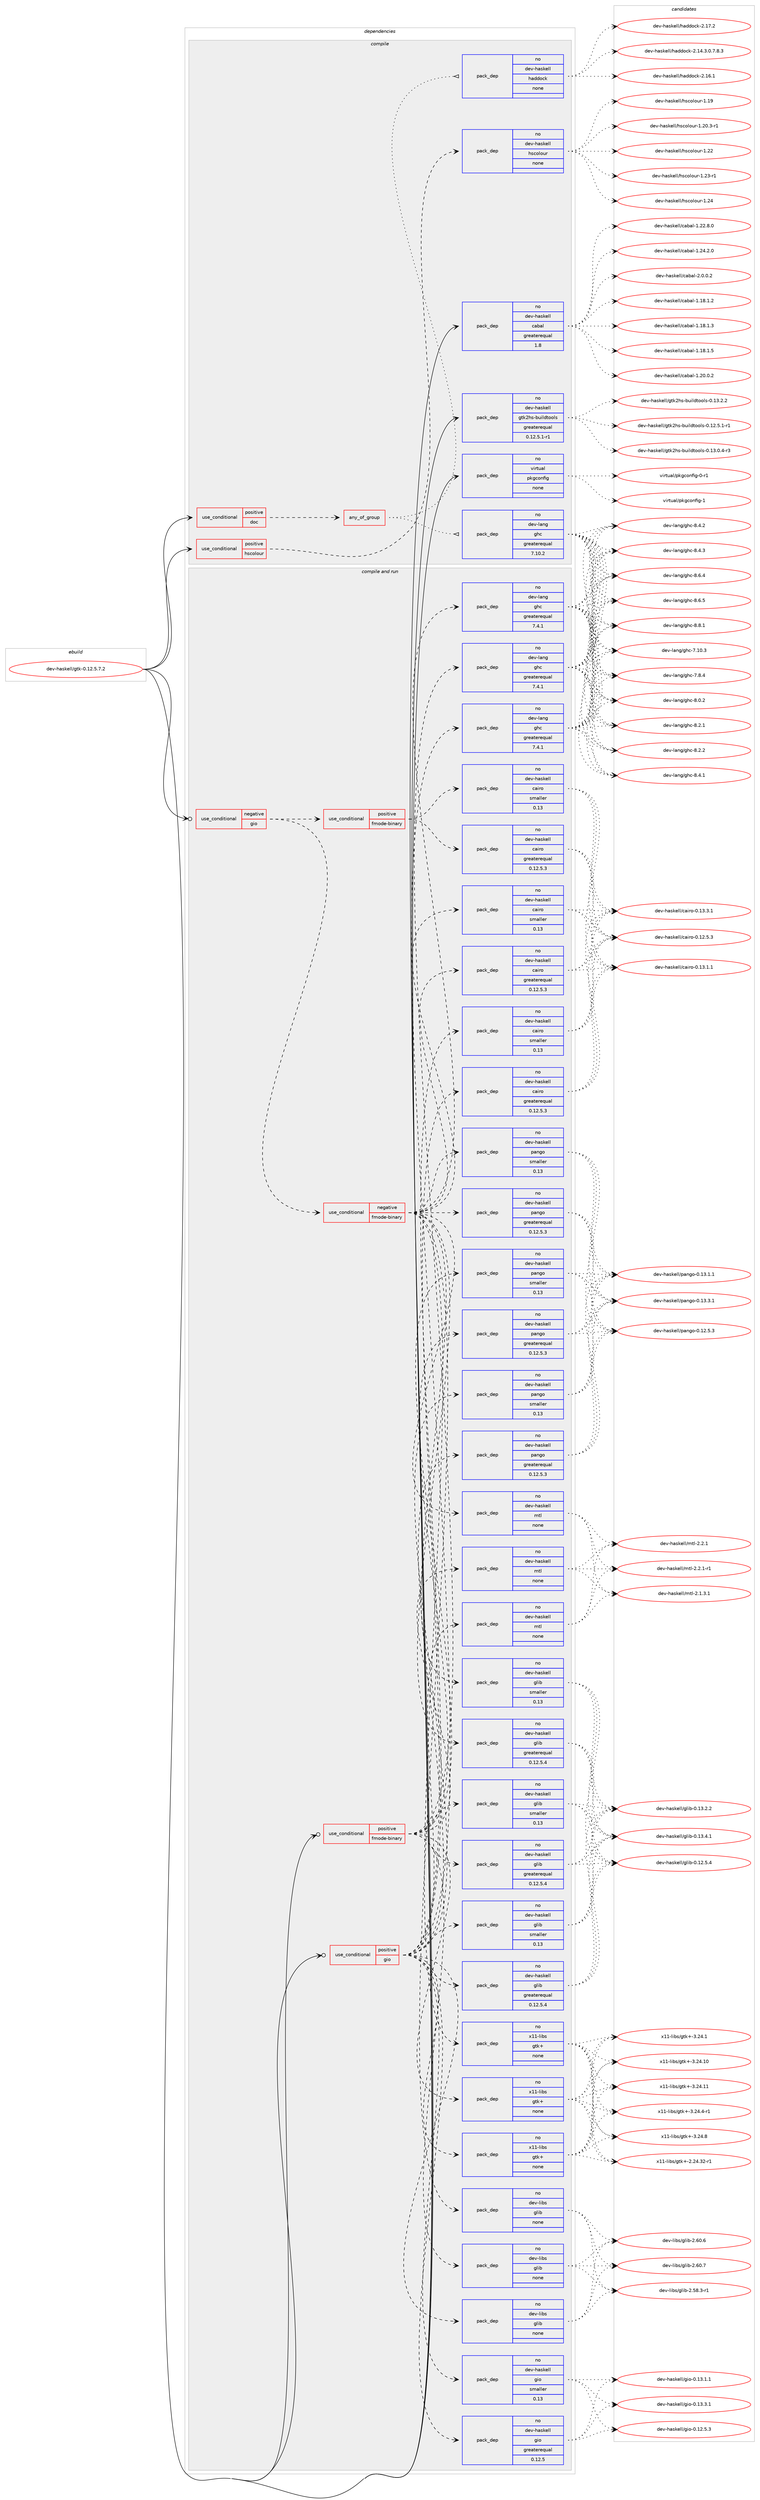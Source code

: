 digraph prolog {

# *************
# Graph options
# *************

newrank=true;
concentrate=true;
compound=true;
graph [rankdir=LR,fontname=Helvetica,fontsize=10,ranksep=1.5];#, ranksep=2.5, nodesep=0.2];
edge  [arrowhead=vee];
node  [fontname=Helvetica,fontsize=10];

# **********
# The ebuild
# **********

subgraph cluster_leftcol {
color=gray;
rank=same;
label=<<i>ebuild</i>>;
id [label="dev-haskell/gtk-0.12.5.7.2", color=red, width=4, href="../dev-haskell/gtk-0.12.5.7.2.svg"];
}

# ****************
# The dependencies
# ****************

subgraph cluster_midcol {
color=gray;
label=<<i>dependencies</i>>;
subgraph cluster_compile {
fillcolor="#eeeeee";
style=filled;
label=<<i>compile</i>>;
subgraph cond125857 {
dependency533388 [label=<<TABLE BORDER="0" CELLBORDER="1" CELLSPACING="0" CELLPADDING="4"><TR><TD ROWSPAN="3" CELLPADDING="10">use_conditional</TD></TR><TR><TD>positive</TD></TR><TR><TD>doc</TD></TR></TABLE>>, shape=none, color=red];
subgraph any9901 {
dependency533389 [label=<<TABLE BORDER="0" CELLBORDER="1" CELLSPACING="0" CELLPADDING="4"><TR><TD CELLPADDING="10">any_of_group</TD></TR></TABLE>>, shape=none, color=red];subgraph pack397273 {
dependency533390 [label=<<TABLE BORDER="0" CELLBORDER="1" CELLSPACING="0" CELLPADDING="4" WIDTH="220"><TR><TD ROWSPAN="6" CELLPADDING="30">pack_dep</TD></TR><TR><TD WIDTH="110">no</TD></TR><TR><TD>dev-haskell</TD></TR><TR><TD>haddock</TD></TR><TR><TD>none</TD></TR><TR><TD></TD></TR></TABLE>>, shape=none, color=blue];
}
dependency533389:e -> dependency533390:w [weight=20,style="dotted",arrowhead="oinv"];
subgraph pack397274 {
dependency533391 [label=<<TABLE BORDER="0" CELLBORDER="1" CELLSPACING="0" CELLPADDING="4" WIDTH="220"><TR><TD ROWSPAN="6" CELLPADDING="30">pack_dep</TD></TR><TR><TD WIDTH="110">no</TD></TR><TR><TD>dev-lang</TD></TR><TR><TD>ghc</TD></TR><TR><TD>greaterequal</TD></TR><TR><TD>7.10.2</TD></TR></TABLE>>, shape=none, color=blue];
}
dependency533389:e -> dependency533391:w [weight=20,style="dotted",arrowhead="oinv"];
}
dependency533388:e -> dependency533389:w [weight=20,style="dashed",arrowhead="vee"];
}
id:e -> dependency533388:w [weight=20,style="solid",arrowhead="vee"];
subgraph cond125858 {
dependency533392 [label=<<TABLE BORDER="0" CELLBORDER="1" CELLSPACING="0" CELLPADDING="4"><TR><TD ROWSPAN="3" CELLPADDING="10">use_conditional</TD></TR><TR><TD>positive</TD></TR><TR><TD>hscolour</TD></TR></TABLE>>, shape=none, color=red];
subgraph pack397275 {
dependency533393 [label=<<TABLE BORDER="0" CELLBORDER="1" CELLSPACING="0" CELLPADDING="4" WIDTH="220"><TR><TD ROWSPAN="6" CELLPADDING="30">pack_dep</TD></TR><TR><TD WIDTH="110">no</TD></TR><TR><TD>dev-haskell</TD></TR><TR><TD>hscolour</TD></TR><TR><TD>none</TD></TR><TR><TD></TD></TR></TABLE>>, shape=none, color=blue];
}
dependency533392:e -> dependency533393:w [weight=20,style="dashed",arrowhead="vee"];
}
id:e -> dependency533392:w [weight=20,style="solid",arrowhead="vee"];
subgraph pack397276 {
dependency533394 [label=<<TABLE BORDER="0" CELLBORDER="1" CELLSPACING="0" CELLPADDING="4" WIDTH="220"><TR><TD ROWSPAN="6" CELLPADDING="30">pack_dep</TD></TR><TR><TD WIDTH="110">no</TD></TR><TR><TD>dev-haskell</TD></TR><TR><TD>cabal</TD></TR><TR><TD>greaterequal</TD></TR><TR><TD>1.8</TD></TR></TABLE>>, shape=none, color=blue];
}
id:e -> dependency533394:w [weight=20,style="solid",arrowhead="vee"];
subgraph pack397277 {
dependency533395 [label=<<TABLE BORDER="0" CELLBORDER="1" CELLSPACING="0" CELLPADDING="4" WIDTH="220"><TR><TD ROWSPAN="6" CELLPADDING="30">pack_dep</TD></TR><TR><TD WIDTH="110">no</TD></TR><TR><TD>dev-haskell</TD></TR><TR><TD>gtk2hs-buildtools</TD></TR><TR><TD>greaterequal</TD></TR><TR><TD>0.12.5.1-r1</TD></TR></TABLE>>, shape=none, color=blue];
}
id:e -> dependency533395:w [weight=20,style="solid",arrowhead="vee"];
subgraph pack397278 {
dependency533396 [label=<<TABLE BORDER="0" CELLBORDER="1" CELLSPACING="0" CELLPADDING="4" WIDTH="220"><TR><TD ROWSPAN="6" CELLPADDING="30">pack_dep</TD></TR><TR><TD WIDTH="110">no</TD></TR><TR><TD>virtual</TD></TR><TR><TD>pkgconfig</TD></TR><TR><TD>none</TD></TR><TR><TD></TD></TR></TABLE>>, shape=none, color=blue];
}
id:e -> dependency533396:w [weight=20,style="solid",arrowhead="vee"];
}
subgraph cluster_compileandrun {
fillcolor="#eeeeee";
style=filled;
label=<<i>compile and run</i>>;
subgraph cond125859 {
dependency533397 [label=<<TABLE BORDER="0" CELLBORDER="1" CELLSPACING="0" CELLPADDING="4"><TR><TD ROWSPAN="3" CELLPADDING="10">use_conditional</TD></TR><TR><TD>negative</TD></TR><TR><TD>gio</TD></TR></TABLE>>, shape=none, color=red];
subgraph cond125860 {
dependency533398 [label=<<TABLE BORDER="0" CELLBORDER="1" CELLSPACING="0" CELLPADDING="4"><TR><TD ROWSPAN="3" CELLPADDING="10">use_conditional</TD></TR><TR><TD>positive</TD></TR><TR><TD>fmode-binary</TD></TR></TABLE>>, shape=none, color=red];
subgraph pack397279 {
dependency533399 [label=<<TABLE BORDER="0" CELLBORDER="1" CELLSPACING="0" CELLPADDING="4" WIDTH="220"><TR><TD ROWSPAN="6" CELLPADDING="30">pack_dep</TD></TR><TR><TD WIDTH="110">no</TD></TR><TR><TD>dev-haskell</TD></TR><TR><TD>cairo</TD></TR><TR><TD>greaterequal</TD></TR><TR><TD>0.12.5.3</TD></TR></TABLE>>, shape=none, color=blue];
}
dependency533398:e -> dependency533399:w [weight=20,style="dashed",arrowhead="vee"];
subgraph pack397280 {
dependency533400 [label=<<TABLE BORDER="0" CELLBORDER="1" CELLSPACING="0" CELLPADDING="4" WIDTH="220"><TR><TD ROWSPAN="6" CELLPADDING="30">pack_dep</TD></TR><TR><TD WIDTH="110">no</TD></TR><TR><TD>dev-haskell</TD></TR><TR><TD>cairo</TD></TR><TR><TD>smaller</TD></TR><TR><TD>0.13</TD></TR></TABLE>>, shape=none, color=blue];
}
dependency533398:e -> dependency533400:w [weight=20,style="dashed",arrowhead="vee"];
}
dependency533397:e -> dependency533398:w [weight=20,style="dashed",arrowhead="vee"];
subgraph cond125861 {
dependency533401 [label=<<TABLE BORDER="0" CELLBORDER="1" CELLSPACING="0" CELLPADDING="4"><TR><TD ROWSPAN="3" CELLPADDING="10">use_conditional</TD></TR><TR><TD>negative</TD></TR><TR><TD>fmode-binary</TD></TR></TABLE>>, shape=none, color=red];
subgraph pack397281 {
dependency533402 [label=<<TABLE BORDER="0" CELLBORDER="1" CELLSPACING="0" CELLPADDING="4" WIDTH="220"><TR><TD ROWSPAN="6" CELLPADDING="30">pack_dep</TD></TR><TR><TD WIDTH="110">no</TD></TR><TR><TD>dev-haskell</TD></TR><TR><TD>cairo</TD></TR><TR><TD>greaterequal</TD></TR><TR><TD>0.12.5.3</TD></TR></TABLE>>, shape=none, color=blue];
}
dependency533401:e -> dependency533402:w [weight=20,style="dashed",arrowhead="vee"];
subgraph pack397282 {
dependency533403 [label=<<TABLE BORDER="0" CELLBORDER="1" CELLSPACING="0" CELLPADDING="4" WIDTH="220"><TR><TD ROWSPAN="6" CELLPADDING="30">pack_dep</TD></TR><TR><TD WIDTH="110">no</TD></TR><TR><TD>dev-haskell</TD></TR><TR><TD>cairo</TD></TR><TR><TD>smaller</TD></TR><TR><TD>0.13</TD></TR></TABLE>>, shape=none, color=blue];
}
dependency533401:e -> dependency533403:w [weight=20,style="dashed",arrowhead="vee"];
subgraph pack397283 {
dependency533404 [label=<<TABLE BORDER="0" CELLBORDER="1" CELLSPACING="0" CELLPADDING="4" WIDTH="220"><TR><TD ROWSPAN="6" CELLPADDING="30">pack_dep</TD></TR><TR><TD WIDTH="110">no</TD></TR><TR><TD>dev-haskell</TD></TR><TR><TD>glib</TD></TR><TR><TD>greaterequal</TD></TR><TR><TD>0.12.5.4</TD></TR></TABLE>>, shape=none, color=blue];
}
dependency533401:e -> dependency533404:w [weight=20,style="dashed",arrowhead="vee"];
subgraph pack397284 {
dependency533405 [label=<<TABLE BORDER="0" CELLBORDER="1" CELLSPACING="0" CELLPADDING="4" WIDTH="220"><TR><TD ROWSPAN="6" CELLPADDING="30">pack_dep</TD></TR><TR><TD WIDTH="110">no</TD></TR><TR><TD>dev-haskell</TD></TR><TR><TD>glib</TD></TR><TR><TD>smaller</TD></TR><TR><TD>0.13</TD></TR></TABLE>>, shape=none, color=blue];
}
dependency533401:e -> dependency533405:w [weight=20,style="dashed",arrowhead="vee"];
subgraph pack397285 {
dependency533406 [label=<<TABLE BORDER="0" CELLBORDER="1" CELLSPACING="0" CELLPADDING="4" WIDTH="220"><TR><TD ROWSPAN="6" CELLPADDING="30">pack_dep</TD></TR><TR><TD WIDTH="110">no</TD></TR><TR><TD>dev-haskell</TD></TR><TR><TD>mtl</TD></TR><TR><TD>none</TD></TR><TR><TD></TD></TR></TABLE>>, shape=none, color=blue];
}
dependency533401:e -> dependency533406:w [weight=20,style="dashed",arrowhead="vee"];
subgraph pack397286 {
dependency533407 [label=<<TABLE BORDER="0" CELLBORDER="1" CELLSPACING="0" CELLPADDING="4" WIDTH="220"><TR><TD ROWSPAN="6" CELLPADDING="30">pack_dep</TD></TR><TR><TD WIDTH="110">no</TD></TR><TR><TD>dev-haskell</TD></TR><TR><TD>pango</TD></TR><TR><TD>greaterequal</TD></TR><TR><TD>0.12.5.3</TD></TR></TABLE>>, shape=none, color=blue];
}
dependency533401:e -> dependency533407:w [weight=20,style="dashed",arrowhead="vee"];
subgraph pack397287 {
dependency533408 [label=<<TABLE BORDER="0" CELLBORDER="1" CELLSPACING="0" CELLPADDING="4" WIDTH="220"><TR><TD ROWSPAN="6" CELLPADDING="30">pack_dep</TD></TR><TR><TD WIDTH="110">no</TD></TR><TR><TD>dev-haskell</TD></TR><TR><TD>pango</TD></TR><TR><TD>smaller</TD></TR><TR><TD>0.13</TD></TR></TABLE>>, shape=none, color=blue];
}
dependency533401:e -> dependency533408:w [weight=20,style="dashed",arrowhead="vee"];
subgraph pack397288 {
dependency533409 [label=<<TABLE BORDER="0" CELLBORDER="1" CELLSPACING="0" CELLPADDING="4" WIDTH="220"><TR><TD ROWSPAN="6" CELLPADDING="30">pack_dep</TD></TR><TR><TD WIDTH="110">no</TD></TR><TR><TD>dev-lang</TD></TR><TR><TD>ghc</TD></TR><TR><TD>greaterequal</TD></TR><TR><TD>7.4.1</TD></TR></TABLE>>, shape=none, color=blue];
}
dependency533401:e -> dependency533409:w [weight=20,style="dashed",arrowhead="vee"];
subgraph pack397289 {
dependency533410 [label=<<TABLE BORDER="0" CELLBORDER="1" CELLSPACING="0" CELLPADDING="4" WIDTH="220"><TR><TD ROWSPAN="6" CELLPADDING="30">pack_dep</TD></TR><TR><TD WIDTH="110">no</TD></TR><TR><TD>dev-libs</TD></TR><TR><TD>glib</TD></TR><TR><TD>none</TD></TR><TR><TD></TD></TR></TABLE>>, shape=none, color=blue];
}
dependency533401:e -> dependency533410:w [weight=20,style="dashed",arrowhead="vee"];
subgraph pack397290 {
dependency533411 [label=<<TABLE BORDER="0" CELLBORDER="1" CELLSPACING="0" CELLPADDING="4" WIDTH="220"><TR><TD ROWSPAN="6" CELLPADDING="30">pack_dep</TD></TR><TR><TD WIDTH="110">no</TD></TR><TR><TD>x11-libs</TD></TR><TR><TD>gtk+</TD></TR><TR><TD>none</TD></TR><TR><TD></TD></TR></TABLE>>, shape=none, color=blue];
}
dependency533401:e -> dependency533411:w [weight=20,style="dashed",arrowhead="vee"];
}
dependency533397:e -> dependency533401:w [weight=20,style="dashed",arrowhead="vee"];
}
id:e -> dependency533397:w [weight=20,style="solid",arrowhead="odotvee"];
subgraph cond125862 {
dependency533412 [label=<<TABLE BORDER="0" CELLBORDER="1" CELLSPACING="0" CELLPADDING="4"><TR><TD ROWSPAN="3" CELLPADDING="10">use_conditional</TD></TR><TR><TD>positive</TD></TR><TR><TD>fmode-binary</TD></TR></TABLE>>, shape=none, color=red];
subgraph pack397291 {
dependency533413 [label=<<TABLE BORDER="0" CELLBORDER="1" CELLSPACING="0" CELLPADDING="4" WIDTH="220"><TR><TD ROWSPAN="6" CELLPADDING="30">pack_dep</TD></TR><TR><TD WIDTH="110">no</TD></TR><TR><TD>dev-haskell</TD></TR><TR><TD>glib</TD></TR><TR><TD>greaterequal</TD></TR><TR><TD>0.12.5.4</TD></TR></TABLE>>, shape=none, color=blue];
}
dependency533412:e -> dependency533413:w [weight=20,style="dashed",arrowhead="vee"];
subgraph pack397292 {
dependency533414 [label=<<TABLE BORDER="0" CELLBORDER="1" CELLSPACING="0" CELLPADDING="4" WIDTH="220"><TR><TD ROWSPAN="6" CELLPADDING="30">pack_dep</TD></TR><TR><TD WIDTH="110">no</TD></TR><TR><TD>dev-haskell</TD></TR><TR><TD>glib</TD></TR><TR><TD>smaller</TD></TR><TR><TD>0.13</TD></TR></TABLE>>, shape=none, color=blue];
}
dependency533412:e -> dependency533414:w [weight=20,style="dashed",arrowhead="vee"];
subgraph pack397293 {
dependency533415 [label=<<TABLE BORDER="0" CELLBORDER="1" CELLSPACING="0" CELLPADDING="4" WIDTH="220"><TR><TD ROWSPAN="6" CELLPADDING="30">pack_dep</TD></TR><TR><TD WIDTH="110">no</TD></TR><TR><TD>dev-haskell</TD></TR><TR><TD>mtl</TD></TR><TR><TD>none</TD></TR><TR><TD></TD></TR></TABLE>>, shape=none, color=blue];
}
dependency533412:e -> dependency533415:w [weight=20,style="dashed",arrowhead="vee"];
subgraph pack397294 {
dependency533416 [label=<<TABLE BORDER="0" CELLBORDER="1" CELLSPACING="0" CELLPADDING="4" WIDTH="220"><TR><TD ROWSPAN="6" CELLPADDING="30">pack_dep</TD></TR><TR><TD WIDTH="110">no</TD></TR><TR><TD>dev-haskell</TD></TR><TR><TD>pango</TD></TR><TR><TD>greaterequal</TD></TR><TR><TD>0.12.5.3</TD></TR></TABLE>>, shape=none, color=blue];
}
dependency533412:e -> dependency533416:w [weight=20,style="dashed",arrowhead="vee"];
subgraph pack397295 {
dependency533417 [label=<<TABLE BORDER="0" CELLBORDER="1" CELLSPACING="0" CELLPADDING="4" WIDTH="220"><TR><TD ROWSPAN="6" CELLPADDING="30">pack_dep</TD></TR><TR><TD WIDTH="110">no</TD></TR><TR><TD>dev-haskell</TD></TR><TR><TD>pango</TD></TR><TR><TD>smaller</TD></TR><TR><TD>0.13</TD></TR></TABLE>>, shape=none, color=blue];
}
dependency533412:e -> dependency533417:w [weight=20,style="dashed",arrowhead="vee"];
subgraph pack397296 {
dependency533418 [label=<<TABLE BORDER="0" CELLBORDER="1" CELLSPACING="0" CELLPADDING="4" WIDTH="220"><TR><TD ROWSPAN="6" CELLPADDING="30">pack_dep</TD></TR><TR><TD WIDTH="110">no</TD></TR><TR><TD>dev-lang</TD></TR><TR><TD>ghc</TD></TR><TR><TD>greaterequal</TD></TR><TR><TD>7.4.1</TD></TR></TABLE>>, shape=none, color=blue];
}
dependency533412:e -> dependency533418:w [weight=20,style="dashed",arrowhead="vee"];
subgraph pack397297 {
dependency533419 [label=<<TABLE BORDER="0" CELLBORDER="1" CELLSPACING="0" CELLPADDING="4" WIDTH="220"><TR><TD ROWSPAN="6" CELLPADDING="30">pack_dep</TD></TR><TR><TD WIDTH="110">no</TD></TR><TR><TD>dev-libs</TD></TR><TR><TD>glib</TD></TR><TR><TD>none</TD></TR><TR><TD></TD></TR></TABLE>>, shape=none, color=blue];
}
dependency533412:e -> dependency533419:w [weight=20,style="dashed",arrowhead="vee"];
subgraph pack397298 {
dependency533420 [label=<<TABLE BORDER="0" CELLBORDER="1" CELLSPACING="0" CELLPADDING="4" WIDTH="220"><TR><TD ROWSPAN="6" CELLPADDING="30">pack_dep</TD></TR><TR><TD WIDTH="110">no</TD></TR><TR><TD>x11-libs</TD></TR><TR><TD>gtk+</TD></TR><TR><TD>none</TD></TR><TR><TD></TD></TR></TABLE>>, shape=none, color=blue];
}
dependency533412:e -> dependency533420:w [weight=20,style="dashed",arrowhead="vee"];
}
id:e -> dependency533412:w [weight=20,style="solid",arrowhead="odotvee"];
subgraph cond125863 {
dependency533421 [label=<<TABLE BORDER="0" CELLBORDER="1" CELLSPACING="0" CELLPADDING="4"><TR><TD ROWSPAN="3" CELLPADDING="10">use_conditional</TD></TR><TR><TD>positive</TD></TR><TR><TD>gio</TD></TR></TABLE>>, shape=none, color=red];
subgraph pack397299 {
dependency533422 [label=<<TABLE BORDER="0" CELLBORDER="1" CELLSPACING="0" CELLPADDING="4" WIDTH="220"><TR><TD ROWSPAN="6" CELLPADDING="30">pack_dep</TD></TR><TR><TD WIDTH="110">no</TD></TR><TR><TD>dev-haskell</TD></TR><TR><TD>cairo</TD></TR><TR><TD>greaterequal</TD></TR><TR><TD>0.12.5.3</TD></TR></TABLE>>, shape=none, color=blue];
}
dependency533421:e -> dependency533422:w [weight=20,style="dashed",arrowhead="vee"];
subgraph pack397300 {
dependency533423 [label=<<TABLE BORDER="0" CELLBORDER="1" CELLSPACING="0" CELLPADDING="4" WIDTH="220"><TR><TD ROWSPAN="6" CELLPADDING="30">pack_dep</TD></TR><TR><TD WIDTH="110">no</TD></TR><TR><TD>dev-haskell</TD></TR><TR><TD>cairo</TD></TR><TR><TD>smaller</TD></TR><TR><TD>0.13</TD></TR></TABLE>>, shape=none, color=blue];
}
dependency533421:e -> dependency533423:w [weight=20,style="dashed",arrowhead="vee"];
subgraph pack397301 {
dependency533424 [label=<<TABLE BORDER="0" CELLBORDER="1" CELLSPACING="0" CELLPADDING="4" WIDTH="220"><TR><TD ROWSPAN="6" CELLPADDING="30">pack_dep</TD></TR><TR><TD WIDTH="110">no</TD></TR><TR><TD>dev-haskell</TD></TR><TR><TD>gio</TD></TR><TR><TD>greaterequal</TD></TR><TR><TD>0.12.5</TD></TR></TABLE>>, shape=none, color=blue];
}
dependency533421:e -> dependency533424:w [weight=20,style="dashed",arrowhead="vee"];
subgraph pack397302 {
dependency533425 [label=<<TABLE BORDER="0" CELLBORDER="1" CELLSPACING="0" CELLPADDING="4" WIDTH="220"><TR><TD ROWSPAN="6" CELLPADDING="30">pack_dep</TD></TR><TR><TD WIDTH="110">no</TD></TR><TR><TD>dev-haskell</TD></TR><TR><TD>gio</TD></TR><TR><TD>smaller</TD></TR><TR><TD>0.13</TD></TR></TABLE>>, shape=none, color=blue];
}
dependency533421:e -> dependency533425:w [weight=20,style="dashed",arrowhead="vee"];
subgraph pack397303 {
dependency533426 [label=<<TABLE BORDER="0" CELLBORDER="1" CELLSPACING="0" CELLPADDING="4" WIDTH="220"><TR><TD ROWSPAN="6" CELLPADDING="30">pack_dep</TD></TR><TR><TD WIDTH="110">no</TD></TR><TR><TD>dev-haskell</TD></TR><TR><TD>glib</TD></TR><TR><TD>greaterequal</TD></TR><TR><TD>0.12.5.4</TD></TR></TABLE>>, shape=none, color=blue];
}
dependency533421:e -> dependency533426:w [weight=20,style="dashed",arrowhead="vee"];
subgraph pack397304 {
dependency533427 [label=<<TABLE BORDER="0" CELLBORDER="1" CELLSPACING="0" CELLPADDING="4" WIDTH="220"><TR><TD ROWSPAN="6" CELLPADDING="30">pack_dep</TD></TR><TR><TD WIDTH="110">no</TD></TR><TR><TD>dev-haskell</TD></TR><TR><TD>glib</TD></TR><TR><TD>smaller</TD></TR><TR><TD>0.13</TD></TR></TABLE>>, shape=none, color=blue];
}
dependency533421:e -> dependency533427:w [weight=20,style="dashed",arrowhead="vee"];
subgraph pack397305 {
dependency533428 [label=<<TABLE BORDER="0" CELLBORDER="1" CELLSPACING="0" CELLPADDING="4" WIDTH="220"><TR><TD ROWSPAN="6" CELLPADDING="30">pack_dep</TD></TR><TR><TD WIDTH="110">no</TD></TR><TR><TD>dev-haskell</TD></TR><TR><TD>mtl</TD></TR><TR><TD>none</TD></TR><TR><TD></TD></TR></TABLE>>, shape=none, color=blue];
}
dependency533421:e -> dependency533428:w [weight=20,style="dashed",arrowhead="vee"];
subgraph pack397306 {
dependency533429 [label=<<TABLE BORDER="0" CELLBORDER="1" CELLSPACING="0" CELLPADDING="4" WIDTH="220"><TR><TD ROWSPAN="6" CELLPADDING="30">pack_dep</TD></TR><TR><TD WIDTH="110">no</TD></TR><TR><TD>dev-haskell</TD></TR><TR><TD>pango</TD></TR><TR><TD>greaterequal</TD></TR><TR><TD>0.12.5.3</TD></TR></TABLE>>, shape=none, color=blue];
}
dependency533421:e -> dependency533429:w [weight=20,style="dashed",arrowhead="vee"];
subgraph pack397307 {
dependency533430 [label=<<TABLE BORDER="0" CELLBORDER="1" CELLSPACING="0" CELLPADDING="4" WIDTH="220"><TR><TD ROWSPAN="6" CELLPADDING="30">pack_dep</TD></TR><TR><TD WIDTH="110">no</TD></TR><TR><TD>dev-haskell</TD></TR><TR><TD>pango</TD></TR><TR><TD>smaller</TD></TR><TR><TD>0.13</TD></TR></TABLE>>, shape=none, color=blue];
}
dependency533421:e -> dependency533430:w [weight=20,style="dashed",arrowhead="vee"];
subgraph pack397308 {
dependency533431 [label=<<TABLE BORDER="0" CELLBORDER="1" CELLSPACING="0" CELLPADDING="4" WIDTH="220"><TR><TD ROWSPAN="6" CELLPADDING="30">pack_dep</TD></TR><TR><TD WIDTH="110">no</TD></TR><TR><TD>dev-lang</TD></TR><TR><TD>ghc</TD></TR><TR><TD>greaterequal</TD></TR><TR><TD>7.4.1</TD></TR></TABLE>>, shape=none, color=blue];
}
dependency533421:e -> dependency533431:w [weight=20,style="dashed",arrowhead="vee"];
subgraph pack397309 {
dependency533432 [label=<<TABLE BORDER="0" CELLBORDER="1" CELLSPACING="0" CELLPADDING="4" WIDTH="220"><TR><TD ROWSPAN="6" CELLPADDING="30">pack_dep</TD></TR><TR><TD WIDTH="110">no</TD></TR><TR><TD>dev-libs</TD></TR><TR><TD>glib</TD></TR><TR><TD>none</TD></TR><TR><TD></TD></TR></TABLE>>, shape=none, color=blue];
}
dependency533421:e -> dependency533432:w [weight=20,style="dashed",arrowhead="vee"];
subgraph pack397310 {
dependency533433 [label=<<TABLE BORDER="0" CELLBORDER="1" CELLSPACING="0" CELLPADDING="4" WIDTH="220"><TR><TD ROWSPAN="6" CELLPADDING="30">pack_dep</TD></TR><TR><TD WIDTH="110">no</TD></TR><TR><TD>x11-libs</TD></TR><TR><TD>gtk+</TD></TR><TR><TD>none</TD></TR><TR><TD></TD></TR></TABLE>>, shape=none, color=blue];
}
dependency533421:e -> dependency533433:w [weight=20,style="dashed",arrowhead="vee"];
}
id:e -> dependency533421:w [weight=20,style="solid",arrowhead="odotvee"];
}
subgraph cluster_run {
fillcolor="#eeeeee";
style=filled;
label=<<i>run</i>>;
}
}

# **************
# The candidates
# **************

subgraph cluster_choices {
rank=same;
color=gray;
label=<<i>candidates</i>>;

subgraph choice397273 {
color=black;
nodesep=1;
choice1001011184510497115107101108108471049710010011199107455046495246514648465546564651 [label="dev-haskell/haddock-2.14.3.0.7.8.3", color=red, width=4,href="../dev-haskell/haddock-2.14.3.0.7.8.3.svg"];
choice100101118451049711510710110810847104971001001119910745504649544649 [label="dev-haskell/haddock-2.16.1", color=red, width=4,href="../dev-haskell/haddock-2.16.1.svg"];
choice100101118451049711510710110810847104971001001119910745504649554650 [label="dev-haskell/haddock-2.17.2", color=red, width=4,href="../dev-haskell/haddock-2.17.2.svg"];
dependency533390:e -> choice1001011184510497115107101108108471049710010011199107455046495246514648465546564651:w [style=dotted,weight="100"];
dependency533390:e -> choice100101118451049711510710110810847104971001001119910745504649544649:w [style=dotted,weight="100"];
dependency533390:e -> choice100101118451049711510710110810847104971001001119910745504649554650:w [style=dotted,weight="100"];
}
subgraph choice397274 {
color=black;
nodesep=1;
choice1001011184510897110103471031049945554649484651 [label="dev-lang/ghc-7.10.3", color=red, width=4,href="../dev-lang/ghc-7.10.3.svg"];
choice10010111845108971101034710310499455546564652 [label="dev-lang/ghc-7.8.4", color=red, width=4,href="../dev-lang/ghc-7.8.4.svg"];
choice10010111845108971101034710310499455646484650 [label="dev-lang/ghc-8.0.2", color=red, width=4,href="../dev-lang/ghc-8.0.2.svg"];
choice10010111845108971101034710310499455646504649 [label="dev-lang/ghc-8.2.1", color=red, width=4,href="../dev-lang/ghc-8.2.1.svg"];
choice10010111845108971101034710310499455646504650 [label="dev-lang/ghc-8.2.2", color=red, width=4,href="../dev-lang/ghc-8.2.2.svg"];
choice10010111845108971101034710310499455646524649 [label="dev-lang/ghc-8.4.1", color=red, width=4,href="../dev-lang/ghc-8.4.1.svg"];
choice10010111845108971101034710310499455646524650 [label="dev-lang/ghc-8.4.2", color=red, width=4,href="../dev-lang/ghc-8.4.2.svg"];
choice10010111845108971101034710310499455646524651 [label="dev-lang/ghc-8.4.3", color=red, width=4,href="../dev-lang/ghc-8.4.3.svg"];
choice10010111845108971101034710310499455646544652 [label="dev-lang/ghc-8.6.4", color=red, width=4,href="../dev-lang/ghc-8.6.4.svg"];
choice10010111845108971101034710310499455646544653 [label="dev-lang/ghc-8.6.5", color=red, width=4,href="../dev-lang/ghc-8.6.5.svg"];
choice10010111845108971101034710310499455646564649 [label="dev-lang/ghc-8.8.1", color=red, width=4,href="../dev-lang/ghc-8.8.1.svg"];
dependency533391:e -> choice1001011184510897110103471031049945554649484651:w [style=dotted,weight="100"];
dependency533391:e -> choice10010111845108971101034710310499455546564652:w [style=dotted,weight="100"];
dependency533391:e -> choice10010111845108971101034710310499455646484650:w [style=dotted,weight="100"];
dependency533391:e -> choice10010111845108971101034710310499455646504649:w [style=dotted,weight="100"];
dependency533391:e -> choice10010111845108971101034710310499455646504650:w [style=dotted,weight="100"];
dependency533391:e -> choice10010111845108971101034710310499455646524649:w [style=dotted,weight="100"];
dependency533391:e -> choice10010111845108971101034710310499455646524650:w [style=dotted,weight="100"];
dependency533391:e -> choice10010111845108971101034710310499455646524651:w [style=dotted,weight="100"];
dependency533391:e -> choice10010111845108971101034710310499455646544652:w [style=dotted,weight="100"];
dependency533391:e -> choice10010111845108971101034710310499455646544653:w [style=dotted,weight="100"];
dependency533391:e -> choice10010111845108971101034710310499455646564649:w [style=dotted,weight="100"];
}
subgraph choice397275 {
color=black;
nodesep=1;
choice100101118451049711510710110810847104115991111081111171144549464957 [label="dev-haskell/hscolour-1.19", color=red, width=4,href="../dev-haskell/hscolour-1.19.svg"];
choice10010111845104971151071011081084710411599111108111117114454946504846514511449 [label="dev-haskell/hscolour-1.20.3-r1", color=red, width=4,href="../dev-haskell/hscolour-1.20.3-r1.svg"];
choice100101118451049711510710110810847104115991111081111171144549465050 [label="dev-haskell/hscolour-1.22", color=red, width=4,href="../dev-haskell/hscolour-1.22.svg"];
choice1001011184510497115107101108108471041159911110811111711445494650514511449 [label="dev-haskell/hscolour-1.23-r1", color=red, width=4,href="../dev-haskell/hscolour-1.23-r1.svg"];
choice100101118451049711510710110810847104115991111081111171144549465052 [label="dev-haskell/hscolour-1.24", color=red, width=4,href="../dev-haskell/hscolour-1.24.svg"];
dependency533393:e -> choice100101118451049711510710110810847104115991111081111171144549464957:w [style=dotted,weight="100"];
dependency533393:e -> choice10010111845104971151071011081084710411599111108111117114454946504846514511449:w [style=dotted,weight="100"];
dependency533393:e -> choice100101118451049711510710110810847104115991111081111171144549465050:w [style=dotted,weight="100"];
dependency533393:e -> choice1001011184510497115107101108108471041159911110811111711445494650514511449:w [style=dotted,weight="100"];
dependency533393:e -> choice100101118451049711510710110810847104115991111081111171144549465052:w [style=dotted,weight="100"];
}
subgraph choice397276 {
color=black;
nodesep=1;
choice10010111845104971151071011081084799979897108454946495646494650 [label="dev-haskell/cabal-1.18.1.2", color=red, width=4,href="../dev-haskell/cabal-1.18.1.2.svg"];
choice10010111845104971151071011081084799979897108454946495646494651 [label="dev-haskell/cabal-1.18.1.3", color=red, width=4,href="../dev-haskell/cabal-1.18.1.3.svg"];
choice10010111845104971151071011081084799979897108454946495646494653 [label="dev-haskell/cabal-1.18.1.5", color=red, width=4,href="../dev-haskell/cabal-1.18.1.5.svg"];
choice10010111845104971151071011081084799979897108454946504846484650 [label="dev-haskell/cabal-1.20.0.2", color=red, width=4,href="../dev-haskell/cabal-1.20.0.2.svg"];
choice10010111845104971151071011081084799979897108454946505046564648 [label="dev-haskell/cabal-1.22.8.0", color=red, width=4,href="../dev-haskell/cabal-1.22.8.0.svg"];
choice10010111845104971151071011081084799979897108454946505246504648 [label="dev-haskell/cabal-1.24.2.0", color=red, width=4,href="../dev-haskell/cabal-1.24.2.0.svg"];
choice100101118451049711510710110810847999798971084550464846484650 [label="dev-haskell/cabal-2.0.0.2", color=red, width=4,href="../dev-haskell/cabal-2.0.0.2.svg"];
dependency533394:e -> choice10010111845104971151071011081084799979897108454946495646494650:w [style=dotted,weight="100"];
dependency533394:e -> choice10010111845104971151071011081084799979897108454946495646494651:w [style=dotted,weight="100"];
dependency533394:e -> choice10010111845104971151071011081084799979897108454946495646494653:w [style=dotted,weight="100"];
dependency533394:e -> choice10010111845104971151071011081084799979897108454946504846484650:w [style=dotted,weight="100"];
dependency533394:e -> choice10010111845104971151071011081084799979897108454946505046564648:w [style=dotted,weight="100"];
dependency533394:e -> choice10010111845104971151071011081084799979897108454946505246504648:w [style=dotted,weight="100"];
dependency533394:e -> choice100101118451049711510710110810847999798971084550464846484650:w [style=dotted,weight="100"];
}
subgraph choice397277 {
color=black;
nodesep=1;
choice1001011184510497115107101108108471031161075010411545981171051081001161111111081154548464950465346494511449 [label="dev-haskell/gtk2hs-buildtools-0.12.5.1-r1", color=red, width=4,href="../dev-haskell/gtk2hs-buildtools-0.12.5.1-r1.svg"];
choice1001011184510497115107101108108471031161075010411545981171051081001161111111081154548464951464846524511451 [label="dev-haskell/gtk2hs-buildtools-0.13.0.4-r3", color=red, width=4,href="../dev-haskell/gtk2hs-buildtools-0.13.0.4-r3.svg"];
choice100101118451049711510710110810847103116107501041154598117105108100116111111108115454846495146504650 [label="dev-haskell/gtk2hs-buildtools-0.13.2.2", color=red, width=4,href="../dev-haskell/gtk2hs-buildtools-0.13.2.2.svg"];
dependency533395:e -> choice1001011184510497115107101108108471031161075010411545981171051081001161111111081154548464950465346494511449:w [style=dotted,weight="100"];
dependency533395:e -> choice1001011184510497115107101108108471031161075010411545981171051081001161111111081154548464951464846524511451:w [style=dotted,weight="100"];
dependency533395:e -> choice100101118451049711510710110810847103116107501041154598117105108100116111111108115454846495146504650:w [style=dotted,weight="100"];
}
subgraph choice397278 {
color=black;
nodesep=1;
choice11810511411611797108471121071039911111010210510345484511449 [label="virtual/pkgconfig-0-r1", color=red, width=4,href="../virtual/pkgconfig-0-r1.svg"];
choice1181051141161179710847112107103991111101021051034549 [label="virtual/pkgconfig-1", color=red, width=4,href="../virtual/pkgconfig-1.svg"];
dependency533396:e -> choice11810511411611797108471121071039911111010210510345484511449:w [style=dotted,weight="100"];
dependency533396:e -> choice1181051141161179710847112107103991111101021051034549:w [style=dotted,weight="100"];
}
subgraph choice397279 {
color=black;
nodesep=1;
choice1001011184510497115107101108108479997105114111454846495046534651 [label="dev-haskell/cairo-0.12.5.3", color=red, width=4,href="../dev-haskell/cairo-0.12.5.3.svg"];
choice1001011184510497115107101108108479997105114111454846495146494649 [label="dev-haskell/cairo-0.13.1.1", color=red, width=4,href="../dev-haskell/cairo-0.13.1.1.svg"];
choice1001011184510497115107101108108479997105114111454846495146514649 [label="dev-haskell/cairo-0.13.3.1", color=red, width=4,href="../dev-haskell/cairo-0.13.3.1.svg"];
dependency533399:e -> choice1001011184510497115107101108108479997105114111454846495046534651:w [style=dotted,weight="100"];
dependency533399:e -> choice1001011184510497115107101108108479997105114111454846495146494649:w [style=dotted,weight="100"];
dependency533399:e -> choice1001011184510497115107101108108479997105114111454846495146514649:w [style=dotted,weight="100"];
}
subgraph choice397280 {
color=black;
nodesep=1;
choice1001011184510497115107101108108479997105114111454846495046534651 [label="dev-haskell/cairo-0.12.5.3", color=red, width=4,href="../dev-haskell/cairo-0.12.5.3.svg"];
choice1001011184510497115107101108108479997105114111454846495146494649 [label="dev-haskell/cairo-0.13.1.1", color=red, width=4,href="../dev-haskell/cairo-0.13.1.1.svg"];
choice1001011184510497115107101108108479997105114111454846495146514649 [label="dev-haskell/cairo-0.13.3.1", color=red, width=4,href="../dev-haskell/cairo-0.13.3.1.svg"];
dependency533400:e -> choice1001011184510497115107101108108479997105114111454846495046534651:w [style=dotted,weight="100"];
dependency533400:e -> choice1001011184510497115107101108108479997105114111454846495146494649:w [style=dotted,weight="100"];
dependency533400:e -> choice1001011184510497115107101108108479997105114111454846495146514649:w [style=dotted,weight="100"];
}
subgraph choice397281 {
color=black;
nodesep=1;
choice1001011184510497115107101108108479997105114111454846495046534651 [label="dev-haskell/cairo-0.12.5.3", color=red, width=4,href="../dev-haskell/cairo-0.12.5.3.svg"];
choice1001011184510497115107101108108479997105114111454846495146494649 [label="dev-haskell/cairo-0.13.1.1", color=red, width=4,href="../dev-haskell/cairo-0.13.1.1.svg"];
choice1001011184510497115107101108108479997105114111454846495146514649 [label="dev-haskell/cairo-0.13.3.1", color=red, width=4,href="../dev-haskell/cairo-0.13.3.1.svg"];
dependency533402:e -> choice1001011184510497115107101108108479997105114111454846495046534651:w [style=dotted,weight="100"];
dependency533402:e -> choice1001011184510497115107101108108479997105114111454846495146494649:w [style=dotted,weight="100"];
dependency533402:e -> choice1001011184510497115107101108108479997105114111454846495146514649:w [style=dotted,weight="100"];
}
subgraph choice397282 {
color=black;
nodesep=1;
choice1001011184510497115107101108108479997105114111454846495046534651 [label="dev-haskell/cairo-0.12.5.3", color=red, width=4,href="../dev-haskell/cairo-0.12.5.3.svg"];
choice1001011184510497115107101108108479997105114111454846495146494649 [label="dev-haskell/cairo-0.13.1.1", color=red, width=4,href="../dev-haskell/cairo-0.13.1.1.svg"];
choice1001011184510497115107101108108479997105114111454846495146514649 [label="dev-haskell/cairo-0.13.3.1", color=red, width=4,href="../dev-haskell/cairo-0.13.3.1.svg"];
dependency533403:e -> choice1001011184510497115107101108108479997105114111454846495046534651:w [style=dotted,weight="100"];
dependency533403:e -> choice1001011184510497115107101108108479997105114111454846495146494649:w [style=dotted,weight="100"];
dependency533403:e -> choice1001011184510497115107101108108479997105114111454846495146514649:w [style=dotted,weight="100"];
}
subgraph choice397283 {
color=black;
nodesep=1;
choice10010111845104971151071011081084710310810598454846495046534652 [label="dev-haskell/glib-0.12.5.4", color=red, width=4,href="../dev-haskell/glib-0.12.5.4.svg"];
choice10010111845104971151071011081084710310810598454846495146504650 [label="dev-haskell/glib-0.13.2.2", color=red, width=4,href="../dev-haskell/glib-0.13.2.2.svg"];
choice10010111845104971151071011081084710310810598454846495146524649 [label="dev-haskell/glib-0.13.4.1", color=red, width=4,href="../dev-haskell/glib-0.13.4.1.svg"];
dependency533404:e -> choice10010111845104971151071011081084710310810598454846495046534652:w [style=dotted,weight="100"];
dependency533404:e -> choice10010111845104971151071011081084710310810598454846495146504650:w [style=dotted,weight="100"];
dependency533404:e -> choice10010111845104971151071011081084710310810598454846495146524649:w [style=dotted,weight="100"];
}
subgraph choice397284 {
color=black;
nodesep=1;
choice10010111845104971151071011081084710310810598454846495046534652 [label="dev-haskell/glib-0.12.5.4", color=red, width=4,href="../dev-haskell/glib-0.12.5.4.svg"];
choice10010111845104971151071011081084710310810598454846495146504650 [label="dev-haskell/glib-0.13.2.2", color=red, width=4,href="../dev-haskell/glib-0.13.2.2.svg"];
choice10010111845104971151071011081084710310810598454846495146524649 [label="dev-haskell/glib-0.13.4.1", color=red, width=4,href="../dev-haskell/glib-0.13.4.1.svg"];
dependency533405:e -> choice10010111845104971151071011081084710310810598454846495046534652:w [style=dotted,weight="100"];
dependency533405:e -> choice10010111845104971151071011081084710310810598454846495146504650:w [style=dotted,weight="100"];
dependency533405:e -> choice10010111845104971151071011081084710310810598454846495146524649:w [style=dotted,weight="100"];
}
subgraph choice397285 {
color=black;
nodesep=1;
choice1001011184510497115107101108108471091161084550464946514649 [label="dev-haskell/mtl-2.1.3.1", color=red, width=4,href="../dev-haskell/mtl-2.1.3.1.svg"];
choice100101118451049711510710110810847109116108455046504649 [label="dev-haskell/mtl-2.2.1", color=red, width=4,href="../dev-haskell/mtl-2.2.1.svg"];
choice1001011184510497115107101108108471091161084550465046494511449 [label="dev-haskell/mtl-2.2.1-r1", color=red, width=4,href="../dev-haskell/mtl-2.2.1-r1.svg"];
dependency533406:e -> choice1001011184510497115107101108108471091161084550464946514649:w [style=dotted,weight="100"];
dependency533406:e -> choice100101118451049711510710110810847109116108455046504649:w [style=dotted,weight="100"];
dependency533406:e -> choice1001011184510497115107101108108471091161084550465046494511449:w [style=dotted,weight="100"];
}
subgraph choice397286 {
color=black;
nodesep=1;
choice10010111845104971151071011081084711297110103111454846495046534651 [label="dev-haskell/pango-0.12.5.3", color=red, width=4,href="../dev-haskell/pango-0.12.5.3.svg"];
choice10010111845104971151071011081084711297110103111454846495146494649 [label="dev-haskell/pango-0.13.1.1", color=red, width=4,href="../dev-haskell/pango-0.13.1.1.svg"];
choice10010111845104971151071011081084711297110103111454846495146514649 [label="dev-haskell/pango-0.13.3.1", color=red, width=4,href="../dev-haskell/pango-0.13.3.1.svg"];
dependency533407:e -> choice10010111845104971151071011081084711297110103111454846495046534651:w [style=dotted,weight="100"];
dependency533407:e -> choice10010111845104971151071011081084711297110103111454846495146494649:w [style=dotted,weight="100"];
dependency533407:e -> choice10010111845104971151071011081084711297110103111454846495146514649:w [style=dotted,weight="100"];
}
subgraph choice397287 {
color=black;
nodesep=1;
choice10010111845104971151071011081084711297110103111454846495046534651 [label="dev-haskell/pango-0.12.5.3", color=red, width=4,href="../dev-haskell/pango-0.12.5.3.svg"];
choice10010111845104971151071011081084711297110103111454846495146494649 [label="dev-haskell/pango-0.13.1.1", color=red, width=4,href="../dev-haskell/pango-0.13.1.1.svg"];
choice10010111845104971151071011081084711297110103111454846495146514649 [label="dev-haskell/pango-0.13.3.1", color=red, width=4,href="../dev-haskell/pango-0.13.3.1.svg"];
dependency533408:e -> choice10010111845104971151071011081084711297110103111454846495046534651:w [style=dotted,weight="100"];
dependency533408:e -> choice10010111845104971151071011081084711297110103111454846495146494649:w [style=dotted,weight="100"];
dependency533408:e -> choice10010111845104971151071011081084711297110103111454846495146514649:w [style=dotted,weight="100"];
}
subgraph choice397288 {
color=black;
nodesep=1;
choice1001011184510897110103471031049945554649484651 [label="dev-lang/ghc-7.10.3", color=red, width=4,href="../dev-lang/ghc-7.10.3.svg"];
choice10010111845108971101034710310499455546564652 [label="dev-lang/ghc-7.8.4", color=red, width=4,href="../dev-lang/ghc-7.8.4.svg"];
choice10010111845108971101034710310499455646484650 [label="dev-lang/ghc-8.0.2", color=red, width=4,href="../dev-lang/ghc-8.0.2.svg"];
choice10010111845108971101034710310499455646504649 [label="dev-lang/ghc-8.2.1", color=red, width=4,href="../dev-lang/ghc-8.2.1.svg"];
choice10010111845108971101034710310499455646504650 [label="dev-lang/ghc-8.2.2", color=red, width=4,href="../dev-lang/ghc-8.2.2.svg"];
choice10010111845108971101034710310499455646524649 [label="dev-lang/ghc-8.4.1", color=red, width=4,href="../dev-lang/ghc-8.4.1.svg"];
choice10010111845108971101034710310499455646524650 [label="dev-lang/ghc-8.4.2", color=red, width=4,href="../dev-lang/ghc-8.4.2.svg"];
choice10010111845108971101034710310499455646524651 [label="dev-lang/ghc-8.4.3", color=red, width=4,href="../dev-lang/ghc-8.4.3.svg"];
choice10010111845108971101034710310499455646544652 [label="dev-lang/ghc-8.6.4", color=red, width=4,href="../dev-lang/ghc-8.6.4.svg"];
choice10010111845108971101034710310499455646544653 [label="dev-lang/ghc-8.6.5", color=red, width=4,href="../dev-lang/ghc-8.6.5.svg"];
choice10010111845108971101034710310499455646564649 [label="dev-lang/ghc-8.8.1", color=red, width=4,href="../dev-lang/ghc-8.8.1.svg"];
dependency533409:e -> choice1001011184510897110103471031049945554649484651:w [style=dotted,weight="100"];
dependency533409:e -> choice10010111845108971101034710310499455546564652:w [style=dotted,weight="100"];
dependency533409:e -> choice10010111845108971101034710310499455646484650:w [style=dotted,weight="100"];
dependency533409:e -> choice10010111845108971101034710310499455646504649:w [style=dotted,weight="100"];
dependency533409:e -> choice10010111845108971101034710310499455646504650:w [style=dotted,weight="100"];
dependency533409:e -> choice10010111845108971101034710310499455646524649:w [style=dotted,weight="100"];
dependency533409:e -> choice10010111845108971101034710310499455646524650:w [style=dotted,weight="100"];
dependency533409:e -> choice10010111845108971101034710310499455646524651:w [style=dotted,weight="100"];
dependency533409:e -> choice10010111845108971101034710310499455646544652:w [style=dotted,weight="100"];
dependency533409:e -> choice10010111845108971101034710310499455646544653:w [style=dotted,weight="100"];
dependency533409:e -> choice10010111845108971101034710310499455646564649:w [style=dotted,weight="100"];
}
subgraph choice397289 {
color=black;
nodesep=1;
choice10010111845108105981154710310810598455046535646514511449 [label="dev-libs/glib-2.58.3-r1", color=red, width=4,href="../dev-libs/glib-2.58.3-r1.svg"];
choice1001011184510810598115471031081059845504654484654 [label="dev-libs/glib-2.60.6", color=red, width=4,href="../dev-libs/glib-2.60.6.svg"];
choice1001011184510810598115471031081059845504654484655 [label="dev-libs/glib-2.60.7", color=red, width=4,href="../dev-libs/glib-2.60.7.svg"];
dependency533410:e -> choice10010111845108105981154710310810598455046535646514511449:w [style=dotted,weight="100"];
dependency533410:e -> choice1001011184510810598115471031081059845504654484654:w [style=dotted,weight="100"];
dependency533410:e -> choice1001011184510810598115471031081059845504654484655:w [style=dotted,weight="100"];
}
subgraph choice397290 {
color=black;
nodesep=1;
choice12049494510810598115471031161074345504650524651504511449 [label="x11-libs/gtk+-2.24.32-r1", color=red, width=4,href="../x11-libs/gtk+-2.24.32-r1.svg"];
choice12049494510810598115471031161074345514650524649 [label="x11-libs/gtk+-3.24.1", color=red, width=4,href="../x11-libs/gtk+-3.24.1.svg"];
choice1204949451081059811547103116107434551465052464948 [label="x11-libs/gtk+-3.24.10", color=red, width=4,href="../x11-libs/gtk+-3.24.10.svg"];
choice1204949451081059811547103116107434551465052464949 [label="x11-libs/gtk+-3.24.11", color=red, width=4,href="../x11-libs/gtk+-3.24.11.svg"];
choice120494945108105981154710311610743455146505246524511449 [label="x11-libs/gtk+-3.24.4-r1", color=red, width=4,href="../x11-libs/gtk+-3.24.4-r1.svg"];
choice12049494510810598115471031161074345514650524656 [label="x11-libs/gtk+-3.24.8", color=red, width=4,href="../x11-libs/gtk+-3.24.8.svg"];
dependency533411:e -> choice12049494510810598115471031161074345504650524651504511449:w [style=dotted,weight="100"];
dependency533411:e -> choice12049494510810598115471031161074345514650524649:w [style=dotted,weight="100"];
dependency533411:e -> choice1204949451081059811547103116107434551465052464948:w [style=dotted,weight="100"];
dependency533411:e -> choice1204949451081059811547103116107434551465052464949:w [style=dotted,weight="100"];
dependency533411:e -> choice120494945108105981154710311610743455146505246524511449:w [style=dotted,weight="100"];
dependency533411:e -> choice12049494510810598115471031161074345514650524656:w [style=dotted,weight="100"];
}
subgraph choice397291 {
color=black;
nodesep=1;
choice10010111845104971151071011081084710310810598454846495046534652 [label="dev-haskell/glib-0.12.5.4", color=red, width=4,href="../dev-haskell/glib-0.12.5.4.svg"];
choice10010111845104971151071011081084710310810598454846495146504650 [label="dev-haskell/glib-0.13.2.2", color=red, width=4,href="../dev-haskell/glib-0.13.2.2.svg"];
choice10010111845104971151071011081084710310810598454846495146524649 [label="dev-haskell/glib-0.13.4.1", color=red, width=4,href="../dev-haskell/glib-0.13.4.1.svg"];
dependency533413:e -> choice10010111845104971151071011081084710310810598454846495046534652:w [style=dotted,weight="100"];
dependency533413:e -> choice10010111845104971151071011081084710310810598454846495146504650:w [style=dotted,weight="100"];
dependency533413:e -> choice10010111845104971151071011081084710310810598454846495146524649:w [style=dotted,weight="100"];
}
subgraph choice397292 {
color=black;
nodesep=1;
choice10010111845104971151071011081084710310810598454846495046534652 [label="dev-haskell/glib-0.12.5.4", color=red, width=4,href="../dev-haskell/glib-0.12.5.4.svg"];
choice10010111845104971151071011081084710310810598454846495146504650 [label="dev-haskell/glib-0.13.2.2", color=red, width=4,href="../dev-haskell/glib-0.13.2.2.svg"];
choice10010111845104971151071011081084710310810598454846495146524649 [label="dev-haskell/glib-0.13.4.1", color=red, width=4,href="../dev-haskell/glib-0.13.4.1.svg"];
dependency533414:e -> choice10010111845104971151071011081084710310810598454846495046534652:w [style=dotted,weight="100"];
dependency533414:e -> choice10010111845104971151071011081084710310810598454846495146504650:w [style=dotted,weight="100"];
dependency533414:e -> choice10010111845104971151071011081084710310810598454846495146524649:w [style=dotted,weight="100"];
}
subgraph choice397293 {
color=black;
nodesep=1;
choice1001011184510497115107101108108471091161084550464946514649 [label="dev-haskell/mtl-2.1.3.1", color=red, width=4,href="../dev-haskell/mtl-2.1.3.1.svg"];
choice100101118451049711510710110810847109116108455046504649 [label="dev-haskell/mtl-2.2.1", color=red, width=4,href="../dev-haskell/mtl-2.2.1.svg"];
choice1001011184510497115107101108108471091161084550465046494511449 [label="dev-haskell/mtl-2.2.1-r1", color=red, width=4,href="../dev-haskell/mtl-2.2.1-r1.svg"];
dependency533415:e -> choice1001011184510497115107101108108471091161084550464946514649:w [style=dotted,weight="100"];
dependency533415:e -> choice100101118451049711510710110810847109116108455046504649:w [style=dotted,weight="100"];
dependency533415:e -> choice1001011184510497115107101108108471091161084550465046494511449:w [style=dotted,weight="100"];
}
subgraph choice397294 {
color=black;
nodesep=1;
choice10010111845104971151071011081084711297110103111454846495046534651 [label="dev-haskell/pango-0.12.5.3", color=red, width=4,href="../dev-haskell/pango-0.12.5.3.svg"];
choice10010111845104971151071011081084711297110103111454846495146494649 [label="dev-haskell/pango-0.13.1.1", color=red, width=4,href="../dev-haskell/pango-0.13.1.1.svg"];
choice10010111845104971151071011081084711297110103111454846495146514649 [label="dev-haskell/pango-0.13.3.1", color=red, width=4,href="../dev-haskell/pango-0.13.3.1.svg"];
dependency533416:e -> choice10010111845104971151071011081084711297110103111454846495046534651:w [style=dotted,weight="100"];
dependency533416:e -> choice10010111845104971151071011081084711297110103111454846495146494649:w [style=dotted,weight="100"];
dependency533416:e -> choice10010111845104971151071011081084711297110103111454846495146514649:w [style=dotted,weight="100"];
}
subgraph choice397295 {
color=black;
nodesep=1;
choice10010111845104971151071011081084711297110103111454846495046534651 [label="dev-haskell/pango-0.12.5.3", color=red, width=4,href="../dev-haskell/pango-0.12.5.3.svg"];
choice10010111845104971151071011081084711297110103111454846495146494649 [label="dev-haskell/pango-0.13.1.1", color=red, width=4,href="../dev-haskell/pango-0.13.1.1.svg"];
choice10010111845104971151071011081084711297110103111454846495146514649 [label="dev-haskell/pango-0.13.3.1", color=red, width=4,href="../dev-haskell/pango-0.13.3.1.svg"];
dependency533417:e -> choice10010111845104971151071011081084711297110103111454846495046534651:w [style=dotted,weight="100"];
dependency533417:e -> choice10010111845104971151071011081084711297110103111454846495146494649:w [style=dotted,weight="100"];
dependency533417:e -> choice10010111845104971151071011081084711297110103111454846495146514649:w [style=dotted,weight="100"];
}
subgraph choice397296 {
color=black;
nodesep=1;
choice1001011184510897110103471031049945554649484651 [label="dev-lang/ghc-7.10.3", color=red, width=4,href="../dev-lang/ghc-7.10.3.svg"];
choice10010111845108971101034710310499455546564652 [label="dev-lang/ghc-7.8.4", color=red, width=4,href="../dev-lang/ghc-7.8.4.svg"];
choice10010111845108971101034710310499455646484650 [label="dev-lang/ghc-8.0.2", color=red, width=4,href="../dev-lang/ghc-8.0.2.svg"];
choice10010111845108971101034710310499455646504649 [label="dev-lang/ghc-8.2.1", color=red, width=4,href="../dev-lang/ghc-8.2.1.svg"];
choice10010111845108971101034710310499455646504650 [label="dev-lang/ghc-8.2.2", color=red, width=4,href="../dev-lang/ghc-8.2.2.svg"];
choice10010111845108971101034710310499455646524649 [label="dev-lang/ghc-8.4.1", color=red, width=4,href="../dev-lang/ghc-8.4.1.svg"];
choice10010111845108971101034710310499455646524650 [label="dev-lang/ghc-8.4.2", color=red, width=4,href="../dev-lang/ghc-8.4.2.svg"];
choice10010111845108971101034710310499455646524651 [label="dev-lang/ghc-8.4.3", color=red, width=4,href="../dev-lang/ghc-8.4.3.svg"];
choice10010111845108971101034710310499455646544652 [label="dev-lang/ghc-8.6.4", color=red, width=4,href="../dev-lang/ghc-8.6.4.svg"];
choice10010111845108971101034710310499455646544653 [label="dev-lang/ghc-8.6.5", color=red, width=4,href="../dev-lang/ghc-8.6.5.svg"];
choice10010111845108971101034710310499455646564649 [label="dev-lang/ghc-8.8.1", color=red, width=4,href="../dev-lang/ghc-8.8.1.svg"];
dependency533418:e -> choice1001011184510897110103471031049945554649484651:w [style=dotted,weight="100"];
dependency533418:e -> choice10010111845108971101034710310499455546564652:w [style=dotted,weight="100"];
dependency533418:e -> choice10010111845108971101034710310499455646484650:w [style=dotted,weight="100"];
dependency533418:e -> choice10010111845108971101034710310499455646504649:w [style=dotted,weight="100"];
dependency533418:e -> choice10010111845108971101034710310499455646504650:w [style=dotted,weight="100"];
dependency533418:e -> choice10010111845108971101034710310499455646524649:w [style=dotted,weight="100"];
dependency533418:e -> choice10010111845108971101034710310499455646524650:w [style=dotted,weight="100"];
dependency533418:e -> choice10010111845108971101034710310499455646524651:w [style=dotted,weight="100"];
dependency533418:e -> choice10010111845108971101034710310499455646544652:w [style=dotted,weight="100"];
dependency533418:e -> choice10010111845108971101034710310499455646544653:w [style=dotted,weight="100"];
dependency533418:e -> choice10010111845108971101034710310499455646564649:w [style=dotted,weight="100"];
}
subgraph choice397297 {
color=black;
nodesep=1;
choice10010111845108105981154710310810598455046535646514511449 [label="dev-libs/glib-2.58.3-r1", color=red, width=4,href="../dev-libs/glib-2.58.3-r1.svg"];
choice1001011184510810598115471031081059845504654484654 [label="dev-libs/glib-2.60.6", color=red, width=4,href="../dev-libs/glib-2.60.6.svg"];
choice1001011184510810598115471031081059845504654484655 [label="dev-libs/glib-2.60.7", color=red, width=4,href="../dev-libs/glib-2.60.7.svg"];
dependency533419:e -> choice10010111845108105981154710310810598455046535646514511449:w [style=dotted,weight="100"];
dependency533419:e -> choice1001011184510810598115471031081059845504654484654:w [style=dotted,weight="100"];
dependency533419:e -> choice1001011184510810598115471031081059845504654484655:w [style=dotted,weight="100"];
}
subgraph choice397298 {
color=black;
nodesep=1;
choice12049494510810598115471031161074345504650524651504511449 [label="x11-libs/gtk+-2.24.32-r1", color=red, width=4,href="../x11-libs/gtk+-2.24.32-r1.svg"];
choice12049494510810598115471031161074345514650524649 [label="x11-libs/gtk+-3.24.1", color=red, width=4,href="../x11-libs/gtk+-3.24.1.svg"];
choice1204949451081059811547103116107434551465052464948 [label="x11-libs/gtk+-3.24.10", color=red, width=4,href="../x11-libs/gtk+-3.24.10.svg"];
choice1204949451081059811547103116107434551465052464949 [label="x11-libs/gtk+-3.24.11", color=red, width=4,href="../x11-libs/gtk+-3.24.11.svg"];
choice120494945108105981154710311610743455146505246524511449 [label="x11-libs/gtk+-3.24.4-r1", color=red, width=4,href="../x11-libs/gtk+-3.24.4-r1.svg"];
choice12049494510810598115471031161074345514650524656 [label="x11-libs/gtk+-3.24.8", color=red, width=4,href="../x11-libs/gtk+-3.24.8.svg"];
dependency533420:e -> choice12049494510810598115471031161074345504650524651504511449:w [style=dotted,weight="100"];
dependency533420:e -> choice12049494510810598115471031161074345514650524649:w [style=dotted,weight="100"];
dependency533420:e -> choice1204949451081059811547103116107434551465052464948:w [style=dotted,weight="100"];
dependency533420:e -> choice1204949451081059811547103116107434551465052464949:w [style=dotted,weight="100"];
dependency533420:e -> choice120494945108105981154710311610743455146505246524511449:w [style=dotted,weight="100"];
dependency533420:e -> choice12049494510810598115471031161074345514650524656:w [style=dotted,weight="100"];
}
subgraph choice397299 {
color=black;
nodesep=1;
choice1001011184510497115107101108108479997105114111454846495046534651 [label="dev-haskell/cairo-0.12.5.3", color=red, width=4,href="../dev-haskell/cairo-0.12.5.3.svg"];
choice1001011184510497115107101108108479997105114111454846495146494649 [label="dev-haskell/cairo-0.13.1.1", color=red, width=4,href="../dev-haskell/cairo-0.13.1.1.svg"];
choice1001011184510497115107101108108479997105114111454846495146514649 [label="dev-haskell/cairo-0.13.3.1", color=red, width=4,href="../dev-haskell/cairo-0.13.3.1.svg"];
dependency533422:e -> choice1001011184510497115107101108108479997105114111454846495046534651:w [style=dotted,weight="100"];
dependency533422:e -> choice1001011184510497115107101108108479997105114111454846495146494649:w [style=dotted,weight="100"];
dependency533422:e -> choice1001011184510497115107101108108479997105114111454846495146514649:w [style=dotted,weight="100"];
}
subgraph choice397300 {
color=black;
nodesep=1;
choice1001011184510497115107101108108479997105114111454846495046534651 [label="dev-haskell/cairo-0.12.5.3", color=red, width=4,href="../dev-haskell/cairo-0.12.5.3.svg"];
choice1001011184510497115107101108108479997105114111454846495146494649 [label="dev-haskell/cairo-0.13.1.1", color=red, width=4,href="../dev-haskell/cairo-0.13.1.1.svg"];
choice1001011184510497115107101108108479997105114111454846495146514649 [label="dev-haskell/cairo-0.13.3.1", color=red, width=4,href="../dev-haskell/cairo-0.13.3.1.svg"];
dependency533423:e -> choice1001011184510497115107101108108479997105114111454846495046534651:w [style=dotted,weight="100"];
dependency533423:e -> choice1001011184510497115107101108108479997105114111454846495146494649:w [style=dotted,weight="100"];
dependency533423:e -> choice1001011184510497115107101108108479997105114111454846495146514649:w [style=dotted,weight="100"];
}
subgraph choice397301 {
color=black;
nodesep=1;
choice100101118451049711510710110810847103105111454846495046534651 [label="dev-haskell/gio-0.12.5.3", color=red, width=4,href="../dev-haskell/gio-0.12.5.3.svg"];
choice100101118451049711510710110810847103105111454846495146494649 [label="dev-haskell/gio-0.13.1.1", color=red, width=4,href="../dev-haskell/gio-0.13.1.1.svg"];
choice100101118451049711510710110810847103105111454846495146514649 [label="dev-haskell/gio-0.13.3.1", color=red, width=4,href="../dev-haskell/gio-0.13.3.1.svg"];
dependency533424:e -> choice100101118451049711510710110810847103105111454846495046534651:w [style=dotted,weight="100"];
dependency533424:e -> choice100101118451049711510710110810847103105111454846495146494649:w [style=dotted,weight="100"];
dependency533424:e -> choice100101118451049711510710110810847103105111454846495146514649:w [style=dotted,weight="100"];
}
subgraph choice397302 {
color=black;
nodesep=1;
choice100101118451049711510710110810847103105111454846495046534651 [label="dev-haskell/gio-0.12.5.3", color=red, width=4,href="../dev-haskell/gio-0.12.5.3.svg"];
choice100101118451049711510710110810847103105111454846495146494649 [label="dev-haskell/gio-0.13.1.1", color=red, width=4,href="../dev-haskell/gio-0.13.1.1.svg"];
choice100101118451049711510710110810847103105111454846495146514649 [label="dev-haskell/gio-0.13.3.1", color=red, width=4,href="../dev-haskell/gio-0.13.3.1.svg"];
dependency533425:e -> choice100101118451049711510710110810847103105111454846495046534651:w [style=dotted,weight="100"];
dependency533425:e -> choice100101118451049711510710110810847103105111454846495146494649:w [style=dotted,weight="100"];
dependency533425:e -> choice100101118451049711510710110810847103105111454846495146514649:w [style=dotted,weight="100"];
}
subgraph choice397303 {
color=black;
nodesep=1;
choice10010111845104971151071011081084710310810598454846495046534652 [label="dev-haskell/glib-0.12.5.4", color=red, width=4,href="../dev-haskell/glib-0.12.5.4.svg"];
choice10010111845104971151071011081084710310810598454846495146504650 [label="dev-haskell/glib-0.13.2.2", color=red, width=4,href="../dev-haskell/glib-0.13.2.2.svg"];
choice10010111845104971151071011081084710310810598454846495146524649 [label="dev-haskell/glib-0.13.4.1", color=red, width=4,href="../dev-haskell/glib-0.13.4.1.svg"];
dependency533426:e -> choice10010111845104971151071011081084710310810598454846495046534652:w [style=dotted,weight="100"];
dependency533426:e -> choice10010111845104971151071011081084710310810598454846495146504650:w [style=dotted,weight="100"];
dependency533426:e -> choice10010111845104971151071011081084710310810598454846495146524649:w [style=dotted,weight="100"];
}
subgraph choice397304 {
color=black;
nodesep=1;
choice10010111845104971151071011081084710310810598454846495046534652 [label="dev-haskell/glib-0.12.5.4", color=red, width=4,href="../dev-haskell/glib-0.12.5.4.svg"];
choice10010111845104971151071011081084710310810598454846495146504650 [label="dev-haskell/glib-0.13.2.2", color=red, width=4,href="../dev-haskell/glib-0.13.2.2.svg"];
choice10010111845104971151071011081084710310810598454846495146524649 [label="dev-haskell/glib-0.13.4.1", color=red, width=4,href="../dev-haskell/glib-0.13.4.1.svg"];
dependency533427:e -> choice10010111845104971151071011081084710310810598454846495046534652:w [style=dotted,weight="100"];
dependency533427:e -> choice10010111845104971151071011081084710310810598454846495146504650:w [style=dotted,weight="100"];
dependency533427:e -> choice10010111845104971151071011081084710310810598454846495146524649:w [style=dotted,weight="100"];
}
subgraph choice397305 {
color=black;
nodesep=1;
choice1001011184510497115107101108108471091161084550464946514649 [label="dev-haskell/mtl-2.1.3.1", color=red, width=4,href="../dev-haskell/mtl-2.1.3.1.svg"];
choice100101118451049711510710110810847109116108455046504649 [label="dev-haskell/mtl-2.2.1", color=red, width=4,href="../dev-haskell/mtl-2.2.1.svg"];
choice1001011184510497115107101108108471091161084550465046494511449 [label="dev-haskell/mtl-2.2.1-r1", color=red, width=4,href="../dev-haskell/mtl-2.2.1-r1.svg"];
dependency533428:e -> choice1001011184510497115107101108108471091161084550464946514649:w [style=dotted,weight="100"];
dependency533428:e -> choice100101118451049711510710110810847109116108455046504649:w [style=dotted,weight="100"];
dependency533428:e -> choice1001011184510497115107101108108471091161084550465046494511449:w [style=dotted,weight="100"];
}
subgraph choice397306 {
color=black;
nodesep=1;
choice10010111845104971151071011081084711297110103111454846495046534651 [label="dev-haskell/pango-0.12.5.3", color=red, width=4,href="../dev-haskell/pango-0.12.5.3.svg"];
choice10010111845104971151071011081084711297110103111454846495146494649 [label="dev-haskell/pango-0.13.1.1", color=red, width=4,href="../dev-haskell/pango-0.13.1.1.svg"];
choice10010111845104971151071011081084711297110103111454846495146514649 [label="dev-haskell/pango-0.13.3.1", color=red, width=4,href="../dev-haskell/pango-0.13.3.1.svg"];
dependency533429:e -> choice10010111845104971151071011081084711297110103111454846495046534651:w [style=dotted,weight="100"];
dependency533429:e -> choice10010111845104971151071011081084711297110103111454846495146494649:w [style=dotted,weight="100"];
dependency533429:e -> choice10010111845104971151071011081084711297110103111454846495146514649:w [style=dotted,weight="100"];
}
subgraph choice397307 {
color=black;
nodesep=1;
choice10010111845104971151071011081084711297110103111454846495046534651 [label="dev-haskell/pango-0.12.5.3", color=red, width=4,href="../dev-haskell/pango-0.12.5.3.svg"];
choice10010111845104971151071011081084711297110103111454846495146494649 [label="dev-haskell/pango-0.13.1.1", color=red, width=4,href="../dev-haskell/pango-0.13.1.1.svg"];
choice10010111845104971151071011081084711297110103111454846495146514649 [label="dev-haskell/pango-0.13.3.1", color=red, width=4,href="../dev-haskell/pango-0.13.3.1.svg"];
dependency533430:e -> choice10010111845104971151071011081084711297110103111454846495046534651:w [style=dotted,weight="100"];
dependency533430:e -> choice10010111845104971151071011081084711297110103111454846495146494649:w [style=dotted,weight="100"];
dependency533430:e -> choice10010111845104971151071011081084711297110103111454846495146514649:w [style=dotted,weight="100"];
}
subgraph choice397308 {
color=black;
nodesep=1;
choice1001011184510897110103471031049945554649484651 [label="dev-lang/ghc-7.10.3", color=red, width=4,href="../dev-lang/ghc-7.10.3.svg"];
choice10010111845108971101034710310499455546564652 [label="dev-lang/ghc-7.8.4", color=red, width=4,href="../dev-lang/ghc-7.8.4.svg"];
choice10010111845108971101034710310499455646484650 [label="dev-lang/ghc-8.0.2", color=red, width=4,href="../dev-lang/ghc-8.0.2.svg"];
choice10010111845108971101034710310499455646504649 [label="dev-lang/ghc-8.2.1", color=red, width=4,href="../dev-lang/ghc-8.2.1.svg"];
choice10010111845108971101034710310499455646504650 [label="dev-lang/ghc-8.2.2", color=red, width=4,href="../dev-lang/ghc-8.2.2.svg"];
choice10010111845108971101034710310499455646524649 [label="dev-lang/ghc-8.4.1", color=red, width=4,href="../dev-lang/ghc-8.4.1.svg"];
choice10010111845108971101034710310499455646524650 [label="dev-lang/ghc-8.4.2", color=red, width=4,href="../dev-lang/ghc-8.4.2.svg"];
choice10010111845108971101034710310499455646524651 [label="dev-lang/ghc-8.4.3", color=red, width=4,href="../dev-lang/ghc-8.4.3.svg"];
choice10010111845108971101034710310499455646544652 [label="dev-lang/ghc-8.6.4", color=red, width=4,href="../dev-lang/ghc-8.6.4.svg"];
choice10010111845108971101034710310499455646544653 [label="dev-lang/ghc-8.6.5", color=red, width=4,href="../dev-lang/ghc-8.6.5.svg"];
choice10010111845108971101034710310499455646564649 [label="dev-lang/ghc-8.8.1", color=red, width=4,href="../dev-lang/ghc-8.8.1.svg"];
dependency533431:e -> choice1001011184510897110103471031049945554649484651:w [style=dotted,weight="100"];
dependency533431:e -> choice10010111845108971101034710310499455546564652:w [style=dotted,weight="100"];
dependency533431:e -> choice10010111845108971101034710310499455646484650:w [style=dotted,weight="100"];
dependency533431:e -> choice10010111845108971101034710310499455646504649:w [style=dotted,weight="100"];
dependency533431:e -> choice10010111845108971101034710310499455646504650:w [style=dotted,weight="100"];
dependency533431:e -> choice10010111845108971101034710310499455646524649:w [style=dotted,weight="100"];
dependency533431:e -> choice10010111845108971101034710310499455646524650:w [style=dotted,weight="100"];
dependency533431:e -> choice10010111845108971101034710310499455646524651:w [style=dotted,weight="100"];
dependency533431:e -> choice10010111845108971101034710310499455646544652:w [style=dotted,weight="100"];
dependency533431:e -> choice10010111845108971101034710310499455646544653:w [style=dotted,weight="100"];
dependency533431:e -> choice10010111845108971101034710310499455646564649:w [style=dotted,weight="100"];
}
subgraph choice397309 {
color=black;
nodesep=1;
choice10010111845108105981154710310810598455046535646514511449 [label="dev-libs/glib-2.58.3-r1", color=red, width=4,href="../dev-libs/glib-2.58.3-r1.svg"];
choice1001011184510810598115471031081059845504654484654 [label="dev-libs/glib-2.60.6", color=red, width=4,href="../dev-libs/glib-2.60.6.svg"];
choice1001011184510810598115471031081059845504654484655 [label="dev-libs/glib-2.60.7", color=red, width=4,href="../dev-libs/glib-2.60.7.svg"];
dependency533432:e -> choice10010111845108105981154710310810598455046535646514511449:w [style=dotted,weight="100"];
dependency533432:e -> choice1001011184510810598115471031081059845504654484654:w [style=dotted,weight="100"];
dependency533432:e -> choice1001011184510810598115471031081059845504654484655:w [style=dotted,weight="100"];
}
subgraph choice397310 {
color=black;
nodesep=1;
choice12049494510810598115471031161074345504650524651504511449 [label="x11-libs/gtk+-2.24.32-r1", color=red, width=4,href="../x11-libs/gtk+-2.24.32-r1.svg"];
choice12049494510810598115471031161074345514650524649 [label="x11-libs/gtk+-3.24.1", color=red, width=4,href="../x11-libs/gtk+-3.24.1.svg"];
choice1204949451081059811547103116107434551465052464948 [label="x11-libs/gtk+-3.24.10", color=red, width=4,href="../x11-libs/gtk+-3.24.10.svg"];
choice1204949451081059811547103116107434551465052464949 [label="x11-libs/gtk+-3.24.11", color=red, width=4,href="../x11-libs/gtk+-3.24.11.svg"];
choice120494945108105981154710311610743455146505246524511449 [label="x11-libs/gtk+-3.24.4-r1", color=red, width=4,href="../x11-libs/gtk+-3.24.4-r1.svg"];
choice12049494510810598115471031161074345514650524656 [label="x11-libs/gtk+-3.24.8", color=red, width=4,href="../x11-libs/gtk+-3.24.8.svg"];
dependency533433:e -> choice12049494510810598115471031161074345504650524651504511449:w [style=dotted,weight="100"];
dependency533433:e -> choice12049494510810598115471031161074345514650524649:w [style=dotted,weight="100"];
dependency533433:e -> choice1204949451081059811547103116107434551465052464948:w [style=dotted,weight="100"];
dependency533433:e -> choice1204949451081059811547103116107434551465052464949:w [style=dotted,weight="100"];
dependency533433:e -> choice120494945108105981154710311610743455146505246524511449:w [style=dotted,weight="100"];
dependency533433:e -> choice12049494510810598115471031161074345514650524656:w [style=dotted,weight="100"];
}
}

}
